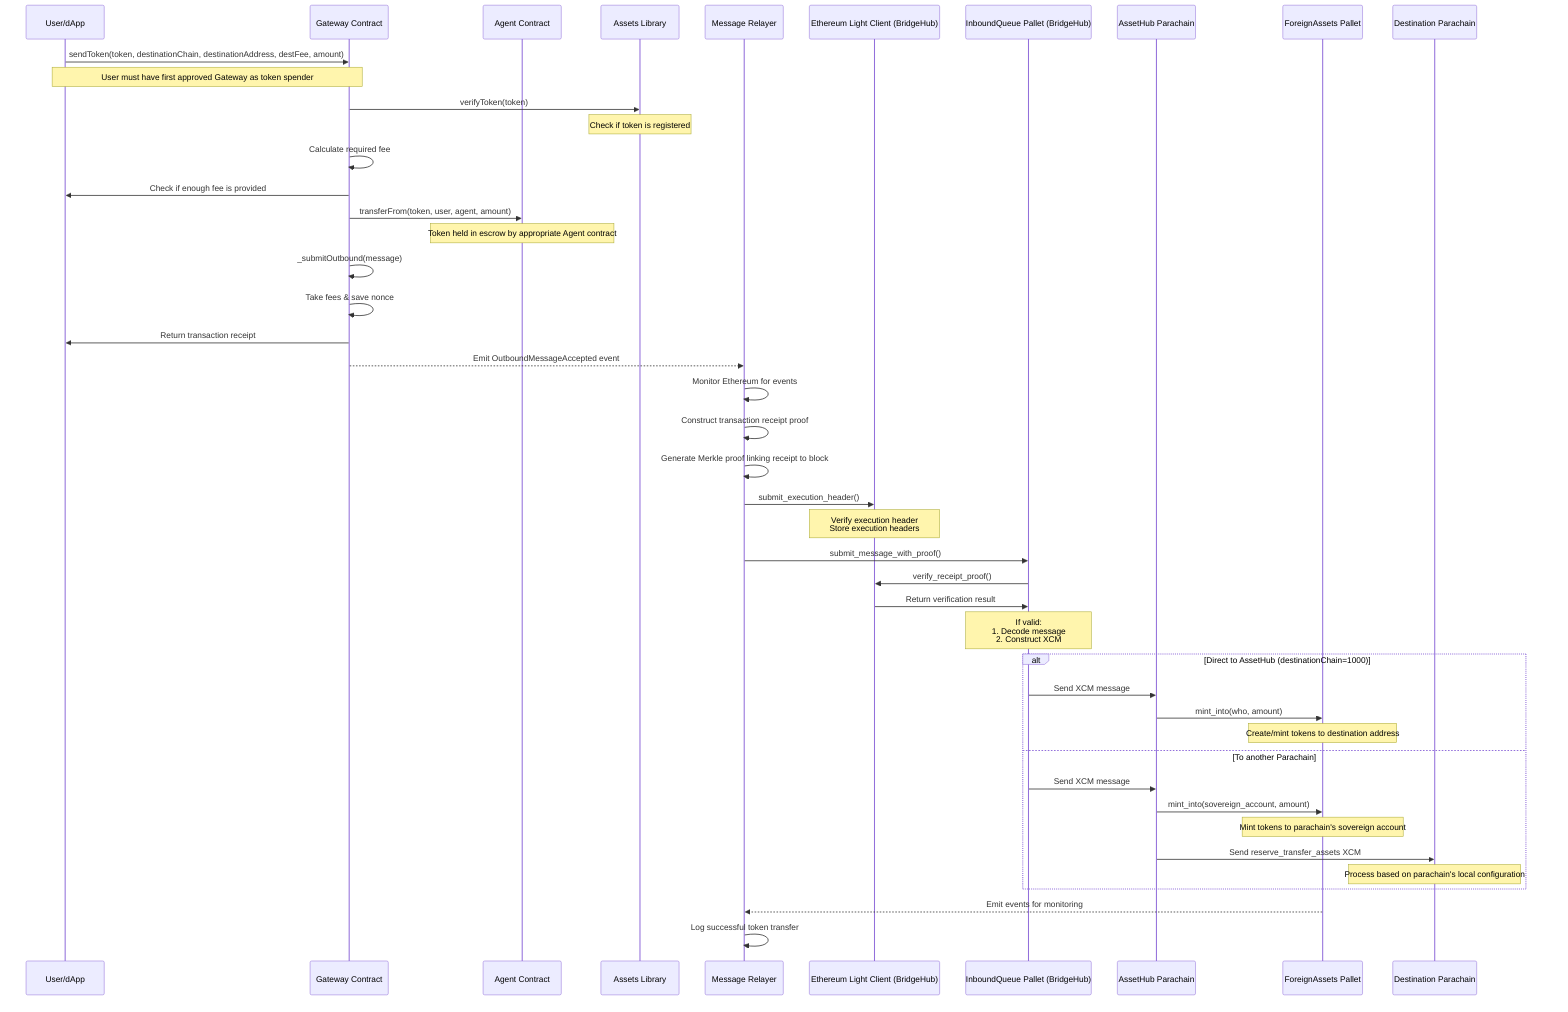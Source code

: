 sequenceDiagram
    participant User as User/dApp
    participant Gateway as Gateway Contract
    participant Agent as Agent Contract
    participant Assets as Assets Library
    participant Relayer as Message Relayer
    participant ETHLC as Ethereum Light Client (BridgeHub)
    participant InboundQ as InboundQueue Pallet (BridgeHub)
    participant AssetHub as AssetHub Parachain
    participant ForeignAssets as ForeignAssets Pallet
    participant DestChain as Destination Parachain

    User->>Gateway: sendToken(token, destinationChain, destinationAddress, destFee, amount)
    Note over User, Gateway: User must have first approved Gateway as token spender

    Gateway->>Assets: verifyToken(token)
    Note over Assets: Check if token is registered

    Gateway->>Gateway: Calculate required fee
    Gateway->>User: Check if enough fee is provided

    Gateway->>Agent: transferFrom(token, user, agent, amount)
    Note over Agent: Token held in escrow by appropriate Agent contract

    Gateway->>Gateway: _submitOutbound(message)
    Gateway->>Gateway: Take fees & save nonce
    Gateway->>User: Return transaction receipt
    Gateway-->>Relayer: Emit OutboundMessageAccepted event

    Relayer->>Relayer: Monitor Ethereum for events
    Relayer->>Relayer: Construct transaction receipt proof
    Relayer->>Relayer: Generate Merkle proof linking receipt to block
    Relayer->>ETHLC: submit_execution_header()
    Note over ETHLC: Verify execution header<br/>Store execution headers

    Relayer->>InboundQ: submit_message_with_proof()
    InboundQ->>ETHLC: verify_receipt_proof()
    ETHLC->>InboundQ: Return verification result

    Note over InboundQ: If valid:<br/>1. Decode message<br/>2. Construct XCM

    alt Direct to AssetHub (destinationChain=1000)
        InboundQ->>AssetHub: Send XCM message
        AssetHub->>ForeignAssets: mint_into(who, amount)
        Note over ForeignAssets: Create/mint tokens to destination address
    else To another Parachain
        InboundQ->>AssetHub: Send XCM message
        AssetHub->>ForeignAssets: mint_into(sovereign_account, amount)
        Note over ForeignAssets: Mint tokens to parachain's sovereign account
        AssetHub->>DestChain: Send reserve_transfer_assets XCM
        Note over DestChain: Process based on parachain's local configuration
    end

    ForeignAssets-->>Relayer: Emit events for monitoring
    Relayer->>Relayer: Log successful token transfer